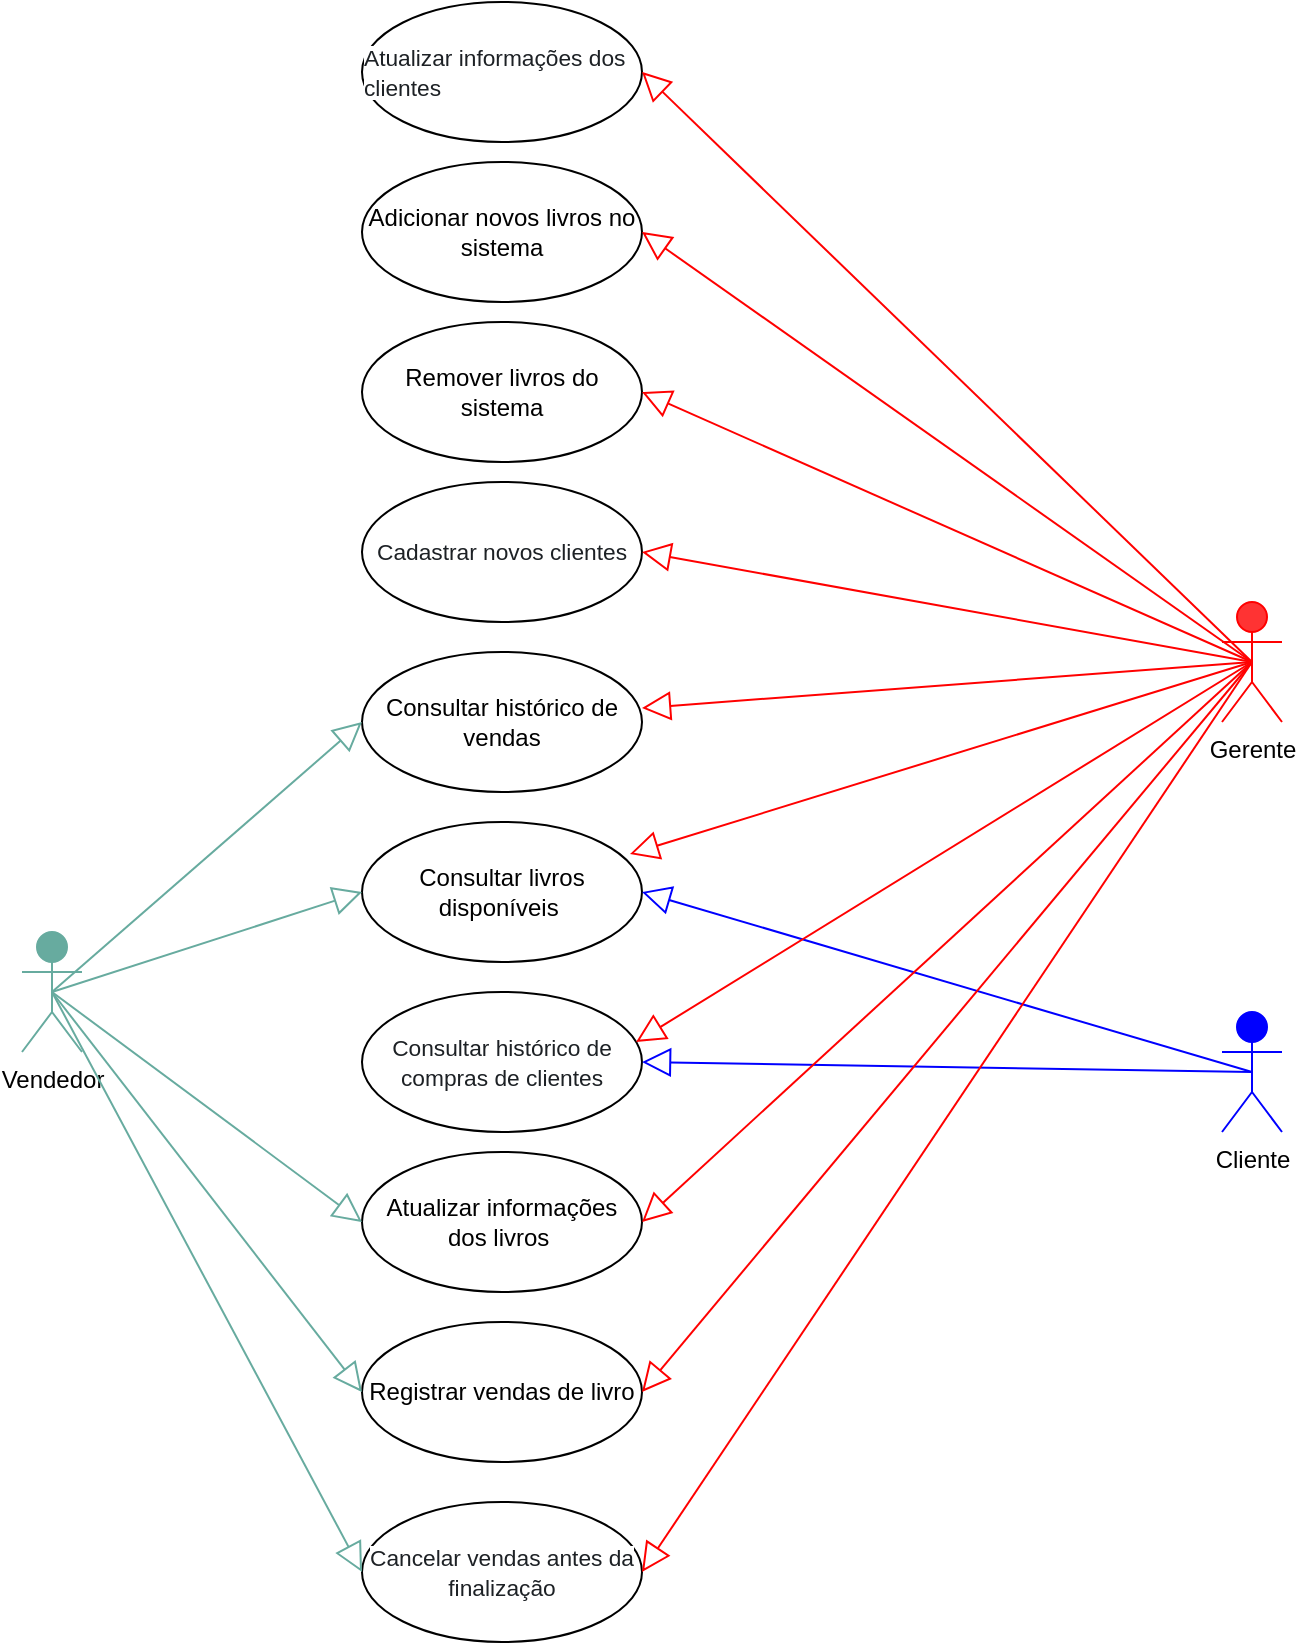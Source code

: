 <mxfile version="24.0.1" type="github">
  <diagram name="Página-1" id="8pz24FR80y4vrio9Ocym">
    <mxGraphModel dx="1434" dy="780" grid="1" gridSize="10" guides="1" tooltips="1" connect="1" arrows="1" fold="1" page="1" pageScale="1" pageWidth="827" pageHeight="1169" math="0" shadow="0">
      <root>
        <mxCell id="0" />
        <mxCell id="1" parent="0" />
        <mxCell id="pv5WtPBZML0VdY7ZriQR-1" value="&lt;font style=&quot;vertical-align: inherit;&quot;&gt;&lt;font style=&quot;vertical-align: inherit;&quot;&gt;Vendedor&lt;/font&gt;&lt;/font&gt;" style="shape=umlActor;html=1;verticalLabelPosition=bottom;verticalAlign=top;align=center;fillColor=#67AB9F;strokeColor=#67AB9F;" vertex="1" parent="1">
          <mxGeometry x="130" y="655" width="30" height="60" as="geometry" />
        </mxCell>
        <mxCell id="pv5WtPBZML0VdY7ZriQR-2" value="&lt;font style=&quot;vertical-align: inherit;&quot;&gt;&lt;font style=&quot;vertical-align: inherit;&quot;&gt;Cliente&lt;/font&gt;&lt;/font&gt;" style="shape=umlActor;html=1;verticalLabelPosition=bottom;verticalAlign=top;align=center;fillColor=#0000FF;strokeColor=#0000FF;" vertex="1" parent="1">
          <mxGeometry x="730" y="695" width="30" height="60" as="geometry" />
        </mxCell>
        <mxCell id="pv5WtPBZML0VdY7ZriQR-4" value="&lt;font style=&quot;vertical-align: inherit;&quot;&gt;&lt;font style=&quot;vertical-align: inherit;&quot;&gt;Adicionar novos livros no sistema&lt;/font&gt;&lt;/font&gt;" style="ellipse;whiteSpace=wrap;html=1;" vertex="1" parent="1">
          <mxGeometry x="300" y="270" width="140" height="70" as="geometry" />
        </mxCell>
        <mxCell id="pv5WtPBZML0VdY7ZriQR-5" value="&lt;font style=&quot;vertical-align: inherit;&quot;&gt;&lt;font style=&quot;vertical-align: inherit;&quot;&gt;&lt;font style=&quot;vertical-align: inherit;&quot;&gt;&lt;font style=&quot;vertical-align: inherit;&quot;&gt;Atualizar informações dos livros&amp;nbsp;&lt;/font&gt;&lt;/font&gt;&lt;/font&gt;&lt;/font&gt;" style="ellipse;whiteSpace=wrap;html=1;" vertex="1" parent="1">
          <mxGeometry x="300" y="765" width="140" height="70" as="geometry" />
        </mxCell>
        <mxCell id="pv5WtPBZML0VdY7ZriQR-6" value="&lt;font style=&quot;vertical-align: inherit;&quot;&gt;&lt;font style=&quot;vertical-align: inherit;&quot;&gt;Remover livros do sistema&lt;/font&gt;&lt;/font&gt;" style="ellipse;whiteSpace=wrap;html=1;" vertex="1" parent="1">
          <mxGeometry x="300" y="350" width="140" height="70" as="geometry" />
        </mxCell>
        <mxCell id="pv5WtPBZML0VdY7ZriQR-7" value="&lt;font style=&quot;vertical-align: inherit;&quot;&gt;&lt;font style=&quot;vertical-align: inherit;&quot;&gt;Consultar livros disponíveis&amp;nbsp;&lt;/font&gt;&lt;/font&gt;" style="ellipse;whiteSpace=wrap;html=1;" vertex="1" parent="1">
          <mxGeometry x="300" y="600" width="140" height="70" as="geometry" />
        </mxCell>
        <mxCell id="pv5WtPBZML0VdY7ZriQR-8" value="&lt;font style=&quot;vertical-align: inherit;&quot;&gt;&lt;font style=&quot;vertical-align: inherit;&quot;&gt;Registrar vendas de livro&lt;/font&gt;&lt;/font&gt;" style="ellipse;whiteSpace=wrap;html=1;" vertex="1" parent="1">
          <mxGeometry x="300" y="850" width="140" height="70" as="geometry" />
        </mxCell>
        <mxCell id="pv5WtPBZML0VdY7ZriQR-9" value="&lt;span style=&quot;color: rgb(29, 33, 37); font-family: Poppins, sans-serif; font-size: 11.375px; text-align: left; background-color: rgb(255, 255, 255);&quot;&gt;&lt;font style=&quot;vertical-align: inherit;&quot;&gt;&lt;font style=&quot;vertical-align: inherit;&quot;&gt;Cancelar vendas antes da finalização&lt;/font&gt;&lt;/font&gt;&lt;/span&gt;" style="ellipse;whiteSpace=wrap;html=1;" vertex="1" parent="1">
          <mxGeometry x="300" y="940" width="140" height="70" as="geometry" />
        </mxCell>
        <mxCell id="pv5WtPBZML0VdY7ZriQR-10" value="&lt;font style=&quot;vertical-align: inherit;&quot;&gt;&lt;font style=&quot;vertical-align: inherit;&quot;&gt;Consultar histórico de vendas&lt;/font&gt;&lt;/font&gt;" style="ellipse;whiteSpace=wrap;html=1;" vertex="1" parent="1">
          <mxGeometry x="300" y="515" width="140" height="70" as="geometry" />
        </mxCell>
        <mxCell id="pv5WtPBZML0VdY7ZriQR-11" value="&lt;span style=&quot;color: rgb(29, 33, 37); font-family: Poppins, sans-serif; font-size: 11.375px; text-align: left; background-color: rgb(255, 255, 255);&quot;&gt;&lt;font style=&quot;vertical-align: inherit;&quot;&gt;&lt;font style=&quot;vertical-align: inherit;&quot;&gt;Cadastrar novos clientes&lt;/font&gt;&lt;/font&gt;&lt;/span&gt;" style="ellipse;whiteSpace=wrap;html=1;" vertex="1" parent="1">
          <mxGeometry x="300" y="430" width="140" height="70" as="geometry" />
        </mxCell>
        <mxCell id="pv5WtPBZML0VdY7ZriQR-12" value="&lt;div style=&quot;text-align: left;&quot;&gt;&lt;span style=&quot;color: rgb(29, 33, 37); font-family: Poppins, sans-serif; font-size: 11.375px; background-color: rgb(255, 255, 255);&quot;&gt;&lt;font style=&quot;vertical-align: inherit;&quot;&gt;&lt;font style=&quot;vertical-align: inherit;&quot;&gt;Atualizar informações dos clientes&lt;/font&gt;&lt;/font&gt;&lt;/span&gt;&lt;font face=&quot;Poppins, sans-serif&quot; color=&quot;#1d2125&quot;&gt;&lt;span style=&quot;font-size: 11.375px;&quot;&gt;&lt;br&gt;&lt;/span&gt;&lt;/font&gt;&lt;/div&gt;" style="ellipse;whiteSpace=wrap;html=1;" vertex="1" parent="1">
          <mxGeometry x="300" y="190" width="140" height="70" as="geometry" />
        </mxCell>
        <mxCell id="pv5WtPBZML0VdY7ZriQR-13" value="&lt;span style=&quot;color: rgb(29, 33, 37); font-family: Poppins, sans-serif; font-size: 11.375px; text-align: left; background-color: rgb(255, 255, 255);&quot;&gt;&lt;font style=&quot;vertical-align: inherit;&quot;&gt;&lt;font style=&quot;vertical-align: inherit;&quot;&gt;Consultar histórico de compras de clientes&lt;/font&gt;&lt;/font&gt;&lt;/span&gt;" style="ellipse;whiteSpace=wrap;html=1;" vertex="1" parent="1">
          <mxGeometry x="300" y="685" width="140" height="70" as="geometry" />
        </mxCell>
        <mxCell id="pv5WtPBZML0VdY7ZriQR-17" value="" style="edgeStyle=none;html=1;endArrow=block;endFill=0;endSize=12;verticalAlign=bottom;rounded=0;exitX=0.5;exitY=0.5;exitDx=0;exitDy=0;exitPerimeter=0;entryX=0;entryY=0.5;entryDx=0;entryDy=0;strokeColor=#67AB9F;" edge="1" parent="1" source="pv5WtPBZML0VdY7ZriQR-1" target="pv5WtPBZML0VdY7ZriQR-5">
          <mxGeometry width="160" relative="1" as="geometry">
            <mxPoint x="340" y="475" as="sourcePoint" />
            <mxPoint x="500" y="475" as="targetPoint" />
          </mxGeometry>
        </mxCell>
        <mxCell id="pv5WtPBZML0VdY7ZriQR-18" value="" style="edgeStyle=none;html=1;endArrow=block;endFill=0;endSize=12;verticalAlign=bottom;rounded=0;exitX=0.5;exitY=0.5;exitDx=0;exitDy=0;exitPerimeter=0;entryX=0;entryY=0.5;entryDx=0;entryDy=0;strokeColor=#67AB9F;" edge="1" parent="1" source="pv5WtPBZML0VdY7ZriQR-1" target="pv5WtPBZML0VdY7ZriQR-8">
          <mxGeometry width="160" relative="1" as="geometry">
            <mxPoint x="340" y="775" as="sourcePoint" />
            <mxPoint x="500" y="775" as="targetPoint" />
          </mxGeometry>
        </mxCell>
        <mxCell id="pv5WtPBZML0VdY7ZriQR-21" value="" style="edgeStyle=none;html=1;endArrow=block;endFill=0;endSize=12;verticalAlign=bottom;rounded=0;exitX=0.5;exitY=0.5;exitDx=0;exitDy=0;exitPerimeter=0;entryX=0;entryY=0.5;entryDx=0;entryDy=0;strokeColor=#67AB9F;" edge="1" parent="1" source="pv5WtPBZML0VdY7ZriQR-1" target="pv5WtPBZML0VdY7ZriQR-9">
          <mxGeometry width="160" relative="1" as="geometry">
            <mxPoint x="340" y="875" as="sourcePoint" />
            <mxPoint x="500" y="875" as="targetPoint" />
          </mxGeometry>
        </mxCell>
        <mxCell id="pv5WtPBZML0VdY7ZriQR-23" value="" style="edgeStyle=none;html=1;endArrow=block;endFill=0;endSize=12;verticalAlign=bottom;rounded=0;exitX=0.5;exitY=0.5;exitDx=0;exitDy=0;exitPerimeter=0;entryX=0;entryY=0.5;entryDx=0;entryDy=0;strokeColor=#67AB9F;" edge="1" parent="1" source="pv5WtPBZML0VdY7ZriQR-1" target="pv5WtPBZML0VdY7ZriQR-7">
          <mxGeometry width="160" relative="1" as="geometry">
            <mxPoint x="330" y="620" as="sourcePoint" />
            <mxPoint x="490" y="620" as="targetPoint" />
          </mxGeometry>
        </mxCell>
        <mxCell id="pv5WtPBZML0VdY7ZriQR-27" value="" style="edgeStyle=none;html=1;endArrow=block;endFill=0;endSize=12;verticalAlign=bottom;rounded=0;exitX=0.5;exitY=0.5;exitDx=0;exitDy=0;exitPerimeter=0;entryX=1;entryY=0.5;entryDx=0;entryDy=0;strokeColor=#0000FF;" edge="1" parent="1" source="pv5WtPBZML0VdY7ZriQR-2" target="pv5WtPBZML0VdY7ZriQR-13">
          <mxGeometry width="160" relative="1" as="geometry">
            <mxPoint x="340" y="685" as="sourcePoint" />
            <mxPoint x="500" y="685" as="targetPoint" />
          </mxGeometry>
        </mxCell>
        <mxCell id="pv5WtPBZML0VdY7ZriQR-29" value="" style="edgeStyle=none;html=1;endArrow=block;endFill=0;endSize=12;verticalAlign=bottom;rounded=0;exitX=0.5;exitY=0.5;exitDx=0;exitDy=0;exitPerimeter=0;entryX=0;entryY=0.5;entryDx=0;entryDy=0;strokeColor=#67AB9F;" edge="1" parent="1" source="pv5WtPBZML0VdY7ZriQR-1" target="pv5WtPBZML0VdY7ZriQR-10">
          <mxGeometry width="160" relative="1" as="geometry">
            <mxPoint x="330" y="650" as="sourcePoint" />
            <mxPoint x="490" y="650" as="targetPoint" />
          </mxGeometry>
        </mxCell>
        <mxCell id="pv5WtPBZML0VdY7ZriQR-30" value="" style="edgeStyle=none;html=1;endArrow=block;endFill=0;endSize=12;verticalAlign=bottom;rounded=0;exitX=0.5;exitY=0.5;exitDx=0;exitDy=0;exitPerimeter=0;entryX=1;entryY=0.5;entryDx=0;entryDy=0;strokeColor=#0000FF;" edge="1" parent="1" source="pv5WtPBZML0VdY7ZriQR-2" target="pv5WtPBZML0VdY7ZriQR-7">
          <mxGeometry width="160" relative="1" as="geometry">
            <mxPoint x="330" y="650" as="sourcePoint" />
            <mxPoint x="490" y="650" as="targetPoint" />
          </mxGeometry>
        </mxCell>
        <mxCell id="pv5WtPBZML0VdY7ZriQR-31" value="Gerente" style="shape=umlActor;html=1;verticalLabelPosition=bottom;verticalAlign=top;align=center;fillColor=#FF3333;strokeColor=#FF0000;" vertex="1" parent="1">
          <mxGeometry x="730" y="490" width="30" height="60" as="geometry" />
        </mxCell>
        <mxCell id="pv5WtPBZML0VdY7ZriQR-32" value="" style="edgeStyle=none;html=1;endArrow=block;endFill=0;endSize=12;verticalAlign=bottom;rounded=0;exitX=0.5;exitY=0.5;exitDx=0;exitDy=0;exitPerimeter=0;entryX=1;entryY=0.5;entryDx=0;entryDy=0;strokeColor=#FF0000;" edge="1" parent="1" source="pv5WtPBZML0VdY7ZriQR-31" target="pv5WtPBZML0VdY7ZriQR-12">
          <mxGeometry width="160" relative="1" as="geometry">
            <mxPoint x="330" y="550" as="sourcePoint" />
            <mxPoint x="490" y="550" as="targetPoint" />
          </mxGeometry>
        </mxCell>
        <mxCell id="pv5WtPBZML0VdY7ZriQR-33" value="" style="edgeStyle=none;html=1;endArrow=block;endFill=0;endSize=12;verticalAlign=bottom;rounded=0;exitX=0.5;exitY=0.5;exitDx=0;exitDy=0;exitPerimeter=0;entryX=1;entryY=0.5;entryDx=0;entryDy=0;strokeColor=#FF0000;" edge="1" parent="1" source="pv5WtPBZML0VdY7ZriQR-31" target="pv5WtPBZML0VdY7ZriQR-4">
          <mxGeometry width="160" relative="1" as="geometry">
            <mxPoint x="330" y="550" as="sourcePoint" />
            <mxPoint x="490" y="550" as="targetPoint" />
          </mxGeometry>
        </mxCell>
        <mxCell id="pv5WtPBZML0VdY7ZriQR-34" value="" style="edgeStyle=none;html=1;endArrow=block;endFill=0;endSize=12;verticalAlign=bottom;rounded=0;exitX=0.5;exitY=0.5;exitDx=0;exitDy=0;exitPerimeter=0;entryX=1;entryY=0.5;entryDx=0;entryDy=0;strokeColor=#FF0000;" edge="1" parent="1" source="pv5WtPBZML0VdY7ZriQR-31" target="pv5WtPBZML0VdY7ZriQR-6">
          <mxGeometry width="160" relative="1" as="geometry">
            <mxPoint x="330" y="550" as="sourcePoint" />
            <mxPoint x="490" y="550" as="targetPoint" />
          </mxGeometry>
        </mxCell>
        <mxCell id="pv5WtPBZML0VdY7ZriQR-35" value="" style="edgeStyle=none;html=1;endArrow=block;endFill=0;endSize=12;verticalAlign=bottom;rounded=0;exitX=0.5;exitY=0.5;exitDx=0;exitDy=0;exitPerimeter=0;entryX=1;entryY=0.5;entryDx=0;entryDy=0;strokeColor=#FF0000;" edge="1" parent="1" source="pv5WtPBZML0VdY7ZriQR-31" target="pv5WtPBZML0VdY7ZriQR-11">
          <mxGeometry width="160" relative="1" as="geometry">
            <mxPoint x="330" y="550" as="sourcePoint" />
            <mxPoint x="490" y="550" as="targetPoint" />
          </mxGeometry>
        </mxCell>
        <mxCell id="pv5WtPBZML0VdY7ZriQR-36" value="" style="edgeStyle=none;html=1;endArrow=block;endFill=0;endSize=12;verticalAlign=bottom;rounded=0;exitX=0.5;exitY=0.5;exitDx=0;exitDy=0;exitPerimeter=0;entryX=1;entryY=0.4;entryDx=0;entryDy=0;entryPerimeter=0;strokeColor=#FF0000;" edge="1" parent="1" source="pv5WtPBZML0VdY7ZriQR-31" target="pv5WtPBZML0VdY7ZriQR-10">
          <mxGeometry width="160" relative="1" as="geometry">
            <mxPoint x="330" y="550" as="sourcePoint" />
            <mxPoint x="490" y="550" as="targetPoint" />
          </mxGeometry>
        </mxCell>
        <mxCell id="pv5WtPBZML0VdY7ZriQR-37" value="" style="edgeStyle=none;html=1;endArrow=block;endFill=0;endSize=12;verticalAlign=bottom;rounded=0;exitX=0.5;exitY=0.5;exitDx=0;exitDy=0;exitPerimeter=0;entryX=0.957;entryY=0.229;entryDx=0;entryDy=0;entryPerimeter=0;strokeColor=#FF0000;" edge="1" parent="1" source="pv5WtPBZML0VdY7ZriQR-31" target="pv5WtPBZML0VdY7ZriQR-7">
          <mxGeometry width="160" relative="1" as="geometry">
            <mxPoint x="330" y="550" as="sourcePoint" />
            <mxPoint x="490" y="550" as="targetPoint" />
          </mxGeometry>
        </mxCell>
        <mxCell id="pv5WtPBZML0VdY7ZriQR-38" value="" style="edgeStyle=none;html=1;endArrow=block;endFill=0;endSize=12;verticalAlign=bottom;rounded=0;exitX=0.5;exitY=0.5;exitDx=0;exitDy=0;exitPerimeter=0;entryX=0.979;entryY=0.357;entryDx=0;entryDy=0;entryPerimeter=0;strokeColor=#FF0000;" edge="1" parent="1" source="pv5WtPBZML0VdY7ZriQR-31" target="pv5WtPBZML0VdY7ZriQR-13">
          <mxGeometry width="160" relative="1" as="geometry">
            <mxPoint x="330" y="550" as="sourcePoint" />
            <mxPoint x="490" y="550" as="targetPoint" />
          </mxGeometry>
        </mxCell>
        <mxCell id="pv5WtPBZML0VdY7ZriQR-40" value="" style="edgeStyle=none;html=1;endArrow=block;endFill=0;endSize=12;verticalAlign=bottom;rounded=0;exitX=0.5;exitY=0.5;exitDx=0;exitDy=0;exitPerimeter=0;entryX=1;entryY=0.5;entryDx=0;entryDy=0;strokeColor=#FF0000;" edge="1" parent="1" source="pv5WtPBZML0VdY7ZriQR-31" target="pv5WtPBZML0VdY7ZriQR-5">
          <mxGeometry width="160" relative="1" as="geometry">
            <mxPoint x="330" y="650" as="sourcePoint" />
            <mxPoint x="490" y="650" as="targetPoint" />
          </mxGeometry>
        </mxCell>
        <mxCell id="pv5WtPBZML0VdY7ZriQR-41" value="" style="edgeStyle=none;html=1;endArrow=block;endFill=0;endSize=12;verticalAlign=bottom;rounded=0;exitX=0.5;exitY=0.5;exitDx=0;exitDy=0;exitPerimeter=0;entryX=1;entryY=0.5;entryDx=0;entryDy=0;strokeColor=#FF0000;" edge="1" parent="1" source="pv5WtPBZML0VdY7ZriQR-31" target="pv5WtPBZML0VdY7ZriQR-8">
          <mxGeometry width="160" relative="1" as="geometry">
            <mxPoint x="330" y="650" as="sourcePoint" />
            <mxPoint x="490" y="650" as="targetPoint" />
          </mxGeometry>
        </mxCell>
        <mxCell id="pv5WtPBZML0VdY7ZriQR-42" value="" style="edgeStyle=none;html=1;endArrow=block;endFill=0;endSize=12;verticalAlign=bottom;rounded=0;exitX=0.5;exitY=0.5;exitDx=0;exitDy=0;exitPerimeter=0;entryX=1;entryY=0.5;entryDx=0;entryDy=0;strokeColor=#FF0000;" edge="1" parent="1" source="pv5WtPBZML0VdY7ZriQR-31" target="pv5WtPBZML0VdY7ZriQR-9">
          <mxGeometry width="160" relative="1" as="geometry">
            <mxPoint x="330" y="650" as="sourcePoint" />
            <mxPoint x="490" y="650" as="targetPoint" />
          </mxGeometry>
        </mxCell>
      </root>
    </mxGraphModel>
  </diagram>
</mxfile>
